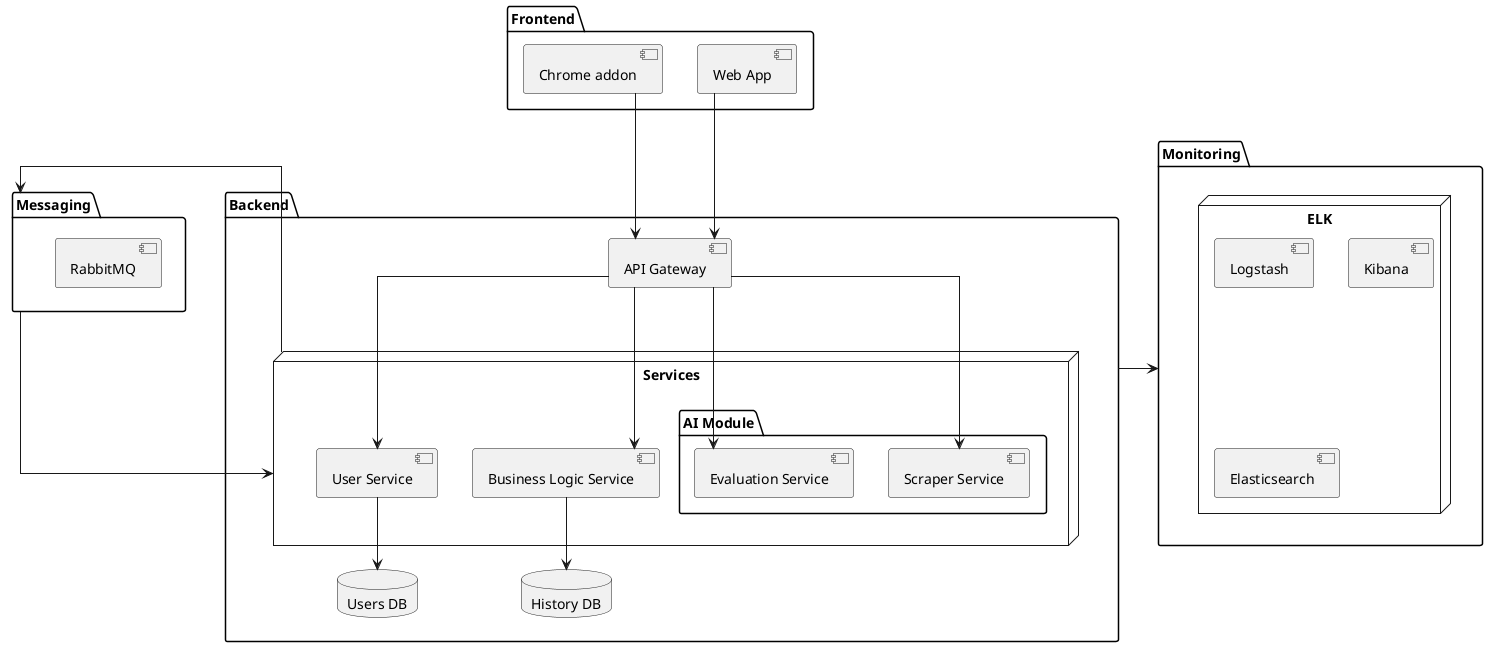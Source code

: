 @startuml
' Set direction

skinparam defaultTextAlignment center
skinparam linetype ortho

package "Frontend" {
    [Web App]
    [Chrome addon]
}
package "Messaging" {
    [RabbitMQ]
}
package "Backend" {
    [API Gateway]
    node "Services" {
    [User Service]
    [Business Logic Service]

    package "AI Module" {
    [Scraper Service]
    [Evaluation Service]
    }

}
    database "Users DB" as usersdb
    database "History DB" as histdb

}


package "Monitoring" {
    node "ELK" {
        [Logstash]
        [Kibana]

        [Elasticsearch]
    }
}


[Web App] -down-> [API Gateway]
[Chrome addon] -down-> [API Gateway]
[API Gateway] -down-> [User Service]
[API Gateway] -down-> [Scraper Service]
[API Gateway] -down-> [Business Logic Service]
[API Gateway] -down-> [Evaluation Service]

"Backend" ->"Monitoring"
[User Service] -down-> usersdb
[Business Logic Service] -down-> histdb

"Services" --> "Messaging"
"Messaging" --> "Services"
@enduml
